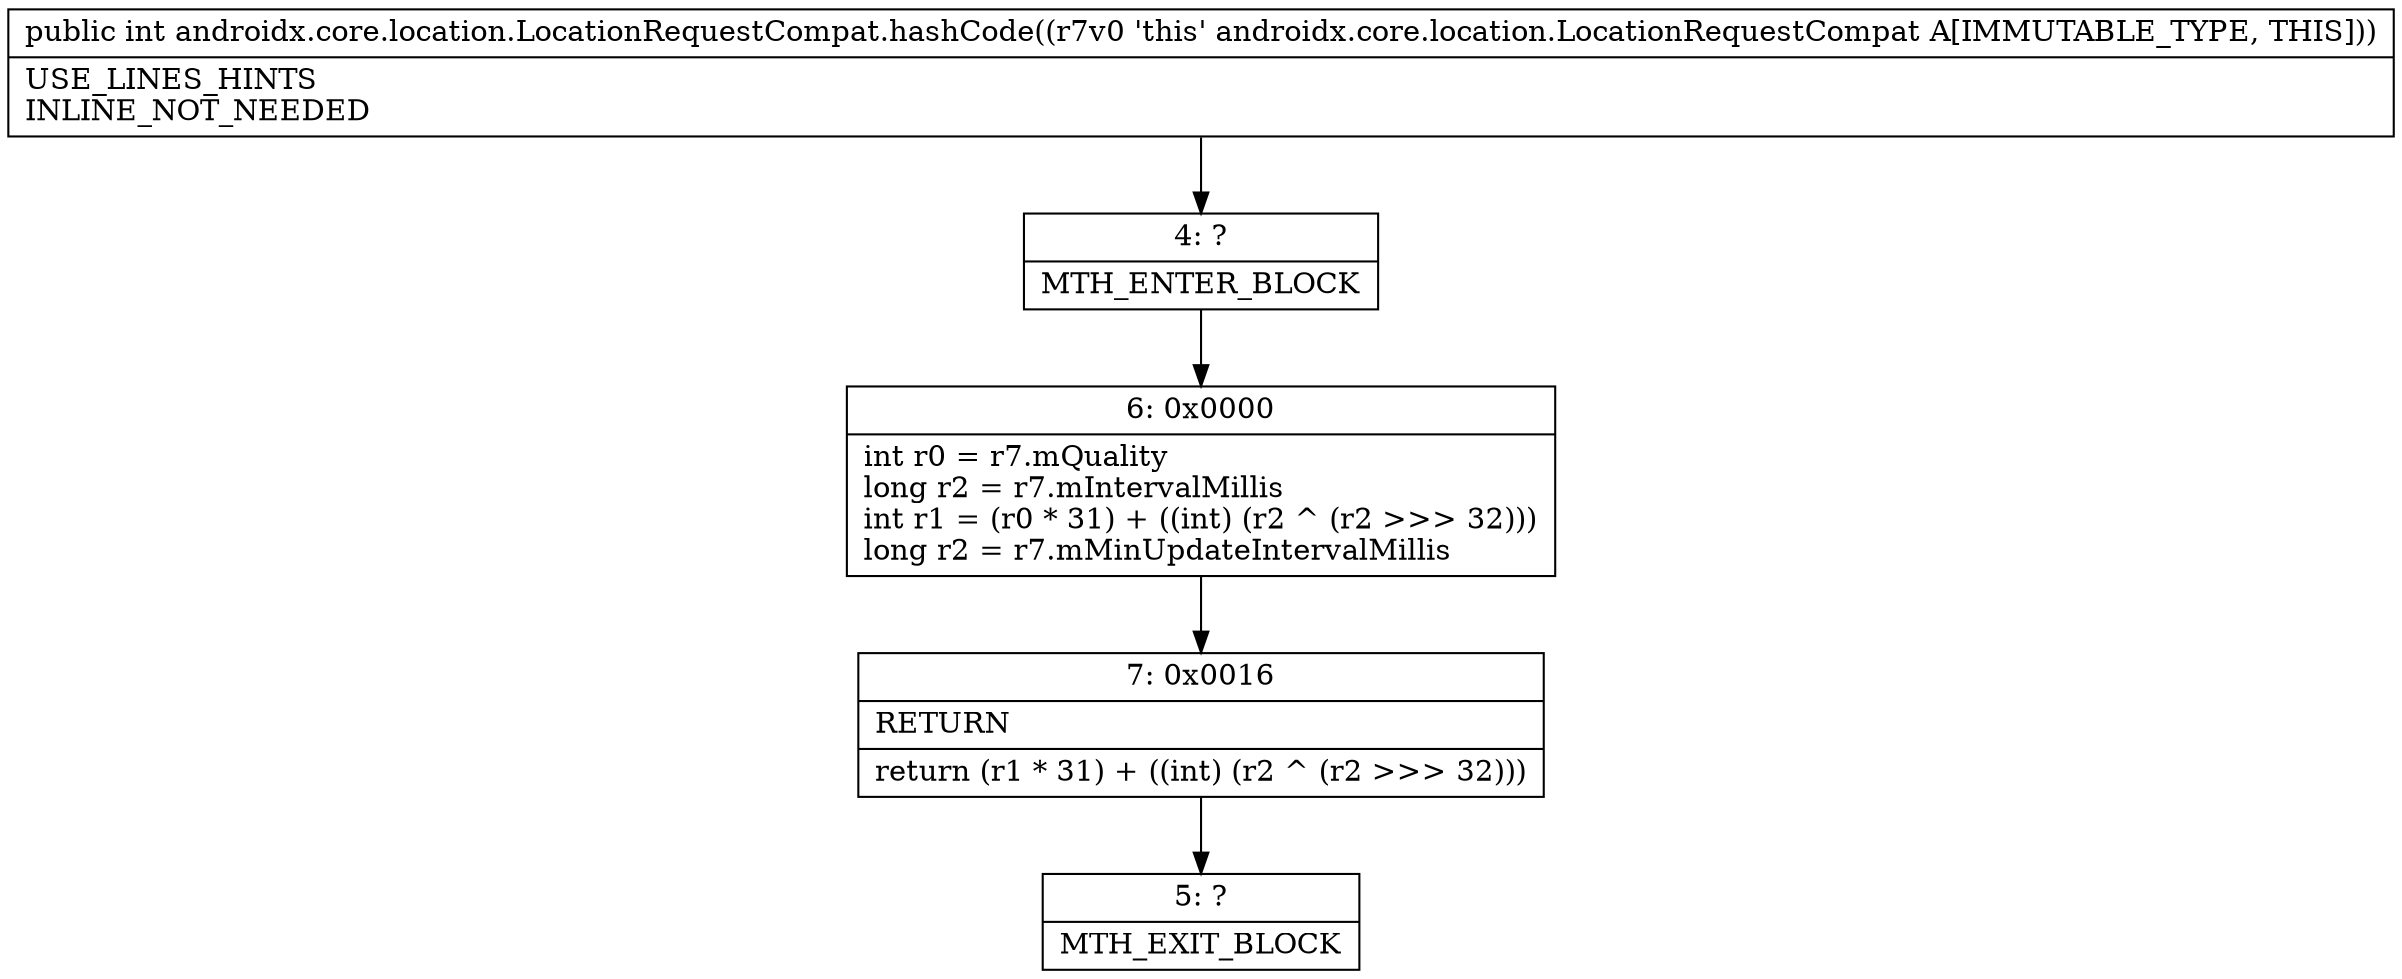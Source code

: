 digraph "CFG forandroidx.core.location.LocationRequestCompat.hashCode()I" {
Node_4 [shape=record,label="{4\:\ ?|MTH_ENTER_BLOCK\l}"];
Node_6 [shape=record,label="{6\:\ 0x0000|int r0 = r7.mQuality\llong r2 = r7.mIntervalMillis\lint r1 = (r0 * 31) + ((int) (r2 ^ (r2 \>\>\> 32)))\llong r2 = r7.mMinUpdateIntervalMillis\l}"];
Node_7 [shape=record,label="{7\:\ 0x0016|RETURN\l|return (r1 * 31) + ((int) (r2 ^ (r2 \>\>\> 32)))\l}"];
Node_5 [shape=record,label="{5\:\ ?|MTH_EXIT_BLOCK\l}"];
MethodNode[shape=record,label="{public int androidx.core.location.LocationRequestCompat.hashCode((r7v0 'this' androidx.core.location.LocationRequestCompat A[IMMUTABLE_TYPE, THIS]))  | USE_LINES_HINTS\lINLINE_NOT_NEEDED\l}"];
MethodNode -> Node_4;Node_4 -> Node_6;
Node_6 -> Node_7;
Node_7 -> Node_5;
}

